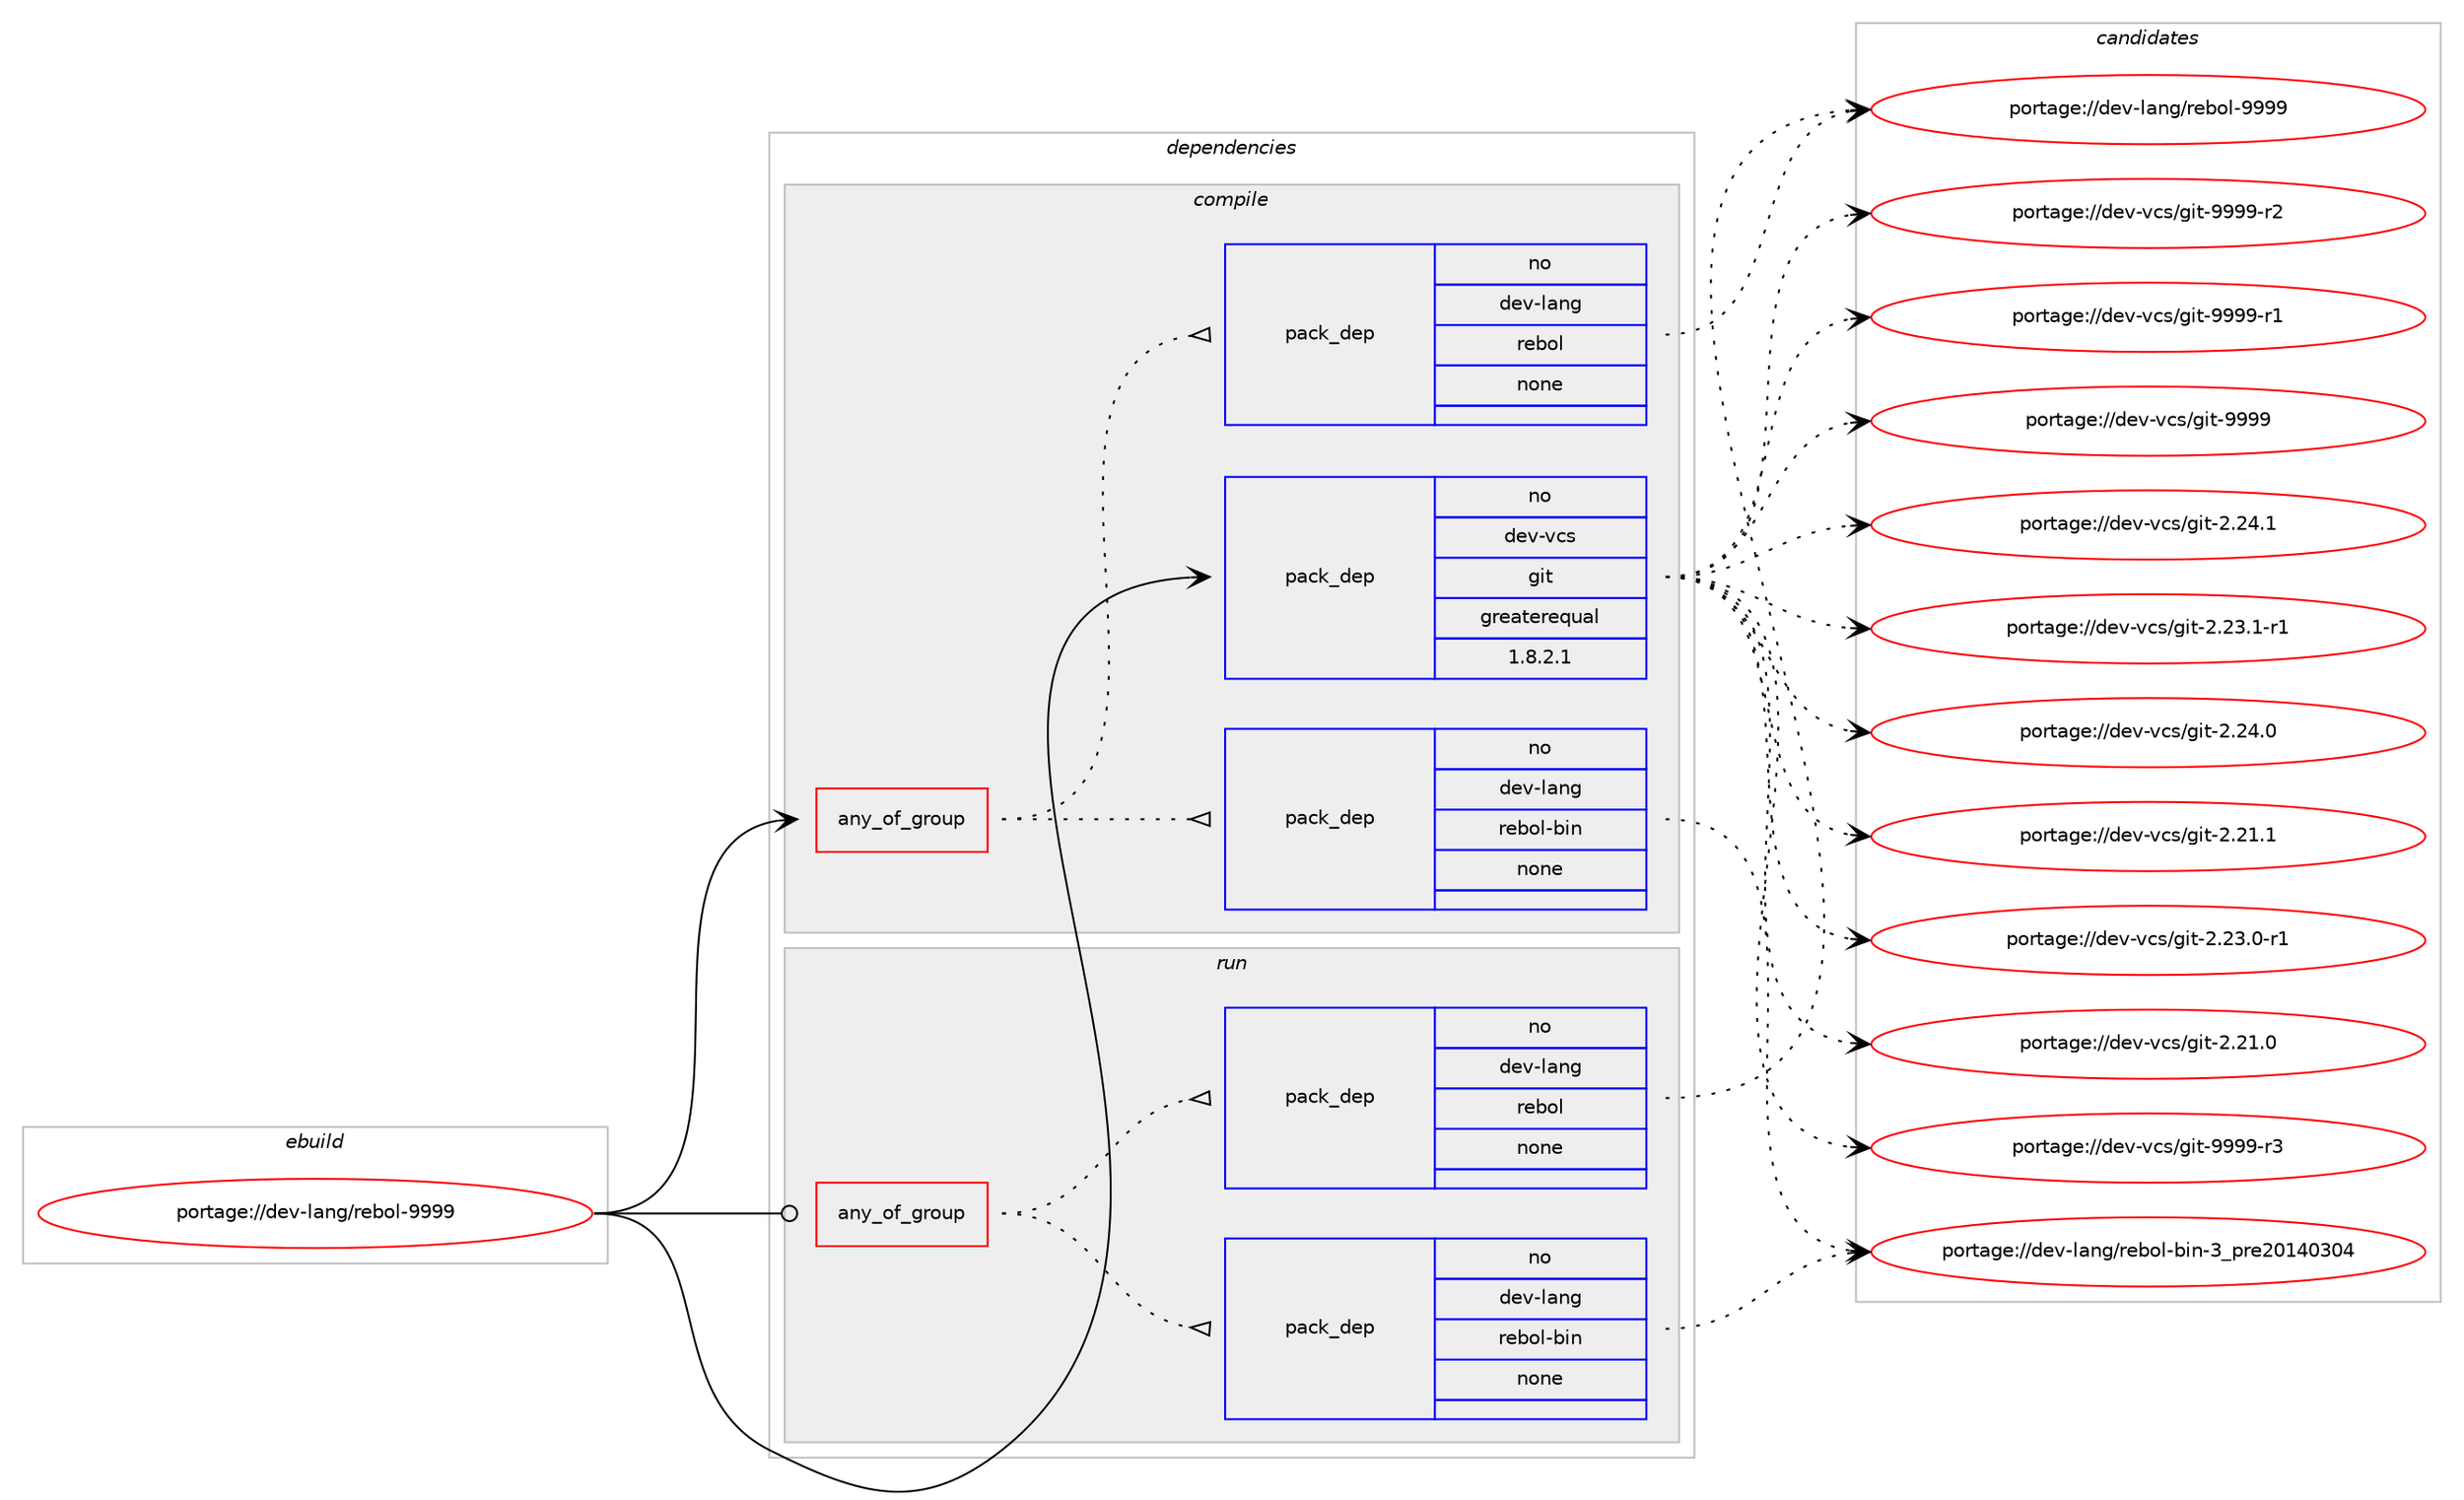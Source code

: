 digraph prolog {

# *************
# Graph options
# *************

newrank=true;
concentrate=true;
compound=true;
graph [rankdir=LR,fontname=Helvetica,fontsize=10,ranksep=1.5];#, ranksep=2.5, nodesep=0.2];
edge  [arrowhead=vee];
node  [fontname=Helvetica,fontsize=10];

# **********
# The ebuild
# **********

subgraph cluster_leftcol {
color=gray;
label=<<i>ebuild</i>>;
id [label="portage://dev-lang/rebol-9999", color=red, width=4, href="../dev-lang/rebol-9999.svg"];
}

# ****************
# The dependencies
# ****************

subgraph cluster_midcol {
color=gray;
label=<<i>dependencies</i>>;
subgraph cluster_compile {
fillcolor="#eeeeee";
style=filled;
label=<<i>compile</i>>;
subgraph any5211 {
dependency518722 [label=<<TABLE BORDER="0" CELLBORDER="1" CELLSPACING="0" CELLPADDING="4"><TR><TD CELLPADDING="10">any_of_group</TD></TR></TABLE>>, shape=none, color=red];subgraph pack386362 {
dependency518723 [label=<<TABLE BORDER="0" CELLBORDER="1" CELLSPACING="0" CELLPADDING="4" WIDTH="220"><TR><TD ROWSPAN="6" CELLPADDING="30">pack_dep</TD></TR><TR><TD WIDTH="110">no</TD></TR><TR><TD>dev-lang</TD></TR><TR><TD>rebol</TD></TR><TR><TD>none</TD></TR><TR><TD></TD></TR></TABLE>>, shape=none, color=blue];
}
dependency518722:e -> dependency518723:w [weight=20,style="dotted",arrowhead="oinv"];
subgraph pack386363 {
dependency518724 [label=<<TABLE BORDER="0" CELLBORDER="1" CELLSPACING="0" CELLPADDING="4" WIDTH="220"><TR><TD ROWSPAN="6" CELLPADDING="30">pack_dep</TD></TR><TR><TD WIDTH="110">no</TD></TR><TR><TD>dev-lang</TD></TR><TR><TD>rebol-bin</TD></TR><TR><TD>none</TD></TR><TR><TD></TD></TR></TABLE>>, shape=none, color=blue];
}
dependency518722:e -> dependency518724:w [weight=20,style="dotted",arrowhead="oinv"];
}
id:e -> dependency518722:w [weight=20,style="solid",arrowhead="vee"];
subgraph pack386364 {
dependency518725 [label=<<TABLE BORDER="0" CELLBORDER="1" CELLSPACING="0" CELLPADDING="4" WIDTH="220"><TR><TD ROWSPAN="6" CELLPADDING="30">pack_dep</TD></TR><TR><TD WIDTH="110">no</TD></TR><TR><TD>dev-vcs</TD></TR><TR><TD>git</TD></TR><TR><TD>greaterequal</TD></TR><TR><TD>1.8.2.1</TD></TR></TABLE>>, shape=none, color=blue];
}
id:e -> dependency518725:w [weight=20,style="solid",arrowhead="vee"];
}
subgraph cluster_compileandrun {
fillcolor="#eeeeee";
style=filled;
label=<<i>compile and run</i>>;
}
subgraph cluster_run {
fillcolor="#eeeeee";
style=filled;
label=<<i>run</i>>;
subgraph any5212 {
dependency518726 [label=<<TABLE BORDER="0" CELLBORDER="1" CELLSPACING="0" CELLPADDING="4"><TR><TD CELLPADDING="10">any_of_group</TD></TR></TABLE>>, shape=none, color=red];subgraph pack386365 {
dependency518727 [label=<<TABLE BORDER="0" CELLBORDER="1" CELLSPACING="0" CELLPADDING="4" WIDTH="220"><TR><TD ROWSPAN="6" CELLPADDING="30">pack_dep</TD></TR><TR><TD WIDTH="110">no</TD></TR><TR><TD>dev-lang</TD></TR><TR><TD>rebol</TD></TR><TR><TD>none</TD></TR><TR><TD></TD></TR></TABLE>>, shape=none, color=blue];
}
dependency518726:e -> dependency518727:w [weight=20,style="dotted",arrowhead="oinv"];
subgraph pack386366 {
dependency518728 [label=<<TABLE BORDER="0" CELLBORDER="1" CELLSPACING="0" CELLPADDING="4" WIDTH="220"><TR><TD ROWSPAN="6" CELLPADDING="30">pack_dep</TD></TR><TR><TD WIDTH="110">no</TD></TR><TR><TD>dev-lang</TD></TR><TR><TD>rebol-bin</TD></TR><TR><TD>none</TD></TR><TR><TD></TD></TR></TABLE>>, shape=none, color=blue];
}
dependency518726:e -> dependency518728:w [weight=20,style="dotted",arrowhead="oinv"];
}
id:e -> dependency518726:w [weight=20,style="solid",arrowhead="odot"];
}
}

# **************
# The candidates
# **************

subgraph cluster_choices {
rank=same;
color=gray;
label=<<i>candidates</i>>;

subgraph choice386362 {
color=black;
nodesep=1;
choice100101118451089711010347114101981111084557575757 [label="portage://dev-lang/rebol-9999", color=red, width=4,href="../dev-lang/rebol-9999.svg"];
dependency518723:e -> choice100101118451089711010347114101981111084557575757:w [style=dotted,weight="100"];
}
subgraph choice386363 {
color=black;
nodesep=1;
choice1001011184510897110103471141019811110845981051104551951121141015048495248514852 [label="portage://dev-lang/rebol-bin-3_pre20140304", color=red, width=4,href="../dev-lang/rebol-bin-3_pre20140304.svg"];
dependency518724:e -> choice1001011184510897110103471141019811110845981051104551951121141015048495248514852:w [style=dotted,weight="100"];
}
subgraph choice386364 {
color=black;
nodesep=1;
choice10010111845118991154710310511645575757574511451 [label="portage://dev-vcs/git-9999-r3", color=red, width=4,href="../dev-vcs/git-9999-r3.svg"];
choice10010111845118991154710310511645575757574511450 [label="portage://dev-vcs/git-9999-r2", color=red, width=4,href="../dev-vcs/git-9999-r2.svg"];
choice10010111845118991154710310511645575757574511449 [label="portage://dev-vcs/git-9999-r1", color=red, width=4,href="../dev-vcs/git-9999-r1.svg"];
choice1001011184511899115471031051164557575757 [label="portage://dev-vcs/git-9999", color=red, width=4,href="../dev-vcs/git-9999.svg"];
choice10010111845118991154710310511645504650524649 [label="portage://dev-vcs/git-2.24.1", color=red, width=4,href="../dev-vcs/git-2.24.1.svg"];
choice10010111845118991154710310511645504650524648 [label="portage://dev-vcs/git-2.24.0", color=red, width=4,href="../dev-vcs/git-2.24.0.svg"];
choice100101118451189911547103105116455046505146494511449 [label="portage://dev-vcs/git-2.23.1-r1", color=red, width=4,href="../dev-vcs/git-2.23.1-r1.svg"];
choice100101118451189911547103105116455046505146484511449 [label="portage://dev-vcs/git-2.23.0-r1", color=red, width=4,href="../dev-vcs/git-2.23.0-r1.svg"];
choice10010111845118991154710310511645504650494649 [label="portage://dev-vcs/git-2.21.1", color=red, width=4,href="../dev-vcs/git-2.21.1.svg"];
choice10010111845118991154710310511645504650494648 [label="portage://dev-vcs/git-2.21.0", color=red, width=4,href="../dev-vcs/git-2.21.0.svg"];
dependency518725:e -> choice10010111845118991154710310511645575757574511451:w [style=dotted,weight="100"];
dependency518725:e -> choice10010111845118991154710310511645575757574511450:w [style=dotted,weight="100"];
dependency518725:e -> choice10010111845118991154710310511645575757574511449:w [style=dotted,weight="100"];
dependency518725:e -> choice1001011184511899115471031051164557575757:w [style=dotted,weight="100"];
dependency518725:e -> choice10010111845118991154710310511645504650524649:w [style=dotted,weight="100"];
dependency518725:e -> choice10010111845118991154710310511645504650524648:w [style=dotted,weight="100"];
dependency518725:e -> choice100101118451189911547103105116455046505146494511449:w [style=dotted,weight="100"];
dependency518725:e -> choice100101118451189911547103105116455046505146484511449:w [style=dotted,weight="100"];
dependency518725:e -> choice10010111845118991154710310511645504650494649:w [style=dotted,weight="100"];
dependency518725:e -> choice10010111845118991154710310511645504650494648:w [style=dotted,weight="100"];
}
subgraph choice386365 {
color=black;
nodesep=1;
choice100101118451089711010347114101981111084557575757 [label="portage://dev-lang/rebol-9999", color=red, width=4,href="../dev-lang/rebol-9999.svg"];
dependency518727:e -> choice100101118451089711010347114101981111084557575757:w [style=dotted,weight="100"];
}
subgraph choice386366 {
color=black;
nodesep=1;
choice1001011184510897110103471141019811110845981051104551951121141015048495248514852 [label="portage://dev-lang/rebol-bin-3_pre20140304", color=red, width=4,href="../dev-lang/rebol-bin-3_pre20140304.svg"];
dependency518728:e -> choice1001011184510897110103471141019811110845981051104551951121141015048495248514852:w [style=dotted,weight="100"];
}
}

}
